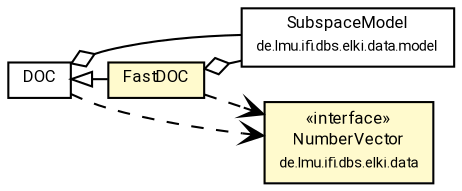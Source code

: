 #!/usr/local/bin/dot
#
# Class diagram 
# Generated by UMLGraph version R5_7_2-60-g0e99a6 (http://www.spinellis.gr/umlgraph/)
#

digraph G {
	graph [fontnames="svg"]
	edge [fontname="Roboto",fontsize=7,labelfontname="Roboto",labelfontsize=7,color="black"];
	node [fontname="Roboto",fontcolor="black",fontsize=8,shape=plaintext,margin=0,width=0,height=0];
	nodesep=0.15;
	ranksep=0.25;
	rankdir=LR;
	// de.lmu.ifi.dbs.elki.data.model.SubspaceModel
	c4281057 [label=<<table title="de.lmu.ifi.dbs.elki.data.model.SubspaceModel" border="0" cellborder="1" cellspacing="0" cellpadding="2" href="../../../data/model/SubspaceModel.html" target="_parent">
		<tr><td><table border="0" cellspacing="0" cellpadding="1">
		<tr><td align="center" balign="center"> <font face="Roboto">SubspaceModel</font> </td></tr>
		<tr><td align="center" balign="center"> <font face="Roboto" point-size="7.0">de.lmu.ifi.dbs.elki.data.model</font> </td></tr>
		</table></td></tr>
		</table>>, URL="../../../data/model/SubspaceModel.html"];
	// de.lmu.ifi.dbs.elki.algorithm.clustering.subspace.DOC<V extends de.lmu.ifi.dbs.elki.data.NumberVector>
	c4281383 [label=<<table title="de.lmu.ifi.dbs.elki.algorithm.clustering.subspace.DOC" border="0" cellborder="1" cellspacing="0" cellpadding="2" href="DOC.html" target="_parent">
		<tr><td><table border="0" cellspacing="0" cellpadding="1">
		<tr><td align="center" balign="center"> <font face="Roboto">DOC</font> </td></tr>
		</table></td></tr>
		</table>>, URL="DOC.html"];
	// de.lmu.ifi.dbs.elki.algorithm.clustering.subspace.FastDOC<V extends de.lmu.ifi.dbs.elki.data.NumberVector>
	c4281385 [label=<<table title="de.lmu.ifi.dbs.elki.algorithm.clustering.subspace.FastDOC" border="0" cellborder="1" cellspacing="0" cellpadding="2" bgcolor="lemonChiffon" href="FastDOC.html" target="_parent">
		<tr><td><table border="0" cellspacing="0" cellpadding="1">
		<tr><td align="center" balign="center"> <font face="Roboto">FastDOC</font> </td></tr>
		</table></td></tr>
		</table>>, URL="FastDOC.html"];
	// de.lmu.ifi.dbs.elki.data.NumberVector
	c4281638 [label=<<table title="de.lmu.ifi.dbs.elki.data.NumberVector" border="0" cellborder="1" cellspacing="0" cellpadding="2" bgcolor="LemonChiffon" href="../../../data/NumberVector.html" target="_parent">
		<tr><td><table border="0" cellspacing="0" cellpadding="1">
		<tr><td align="center" balign="center"> &#171;interface&#187; </td></tr>
		<tr><td align="center" balign="center"> <font face="Roboto">NumberVector</font> </td></tr>
		<tr><td align="center" balign="center"> <font face="Roboto" point-size="7.0">de.lmu.ifi.dbs.elki.data</font> </td></tr>
		</table></td></tr>
		</table>>, URL="../../../data/NumberVector.html"];
	// de.lmu.ifi.dbs.elki.algorithm.clustering.subspace.DOC<V extends de.lmu.ifi.dbs.elki.data.NumberVector> has de.lmu.ifi.dbs.elki.data.model.SubspaceModel
	c4281383 -> c4281057 [arrowhead=none,arrowtail=ediamond,dir=back,weight=4];
	// de.lmu.ifi.dbs.elki.algorithm.clustering.subspace.FastDOC<V extends de.lmu.ifi.dbs.elki.data.NumberVector> extends de.lmu.ifi.dbs.elki.algorithm.clustering.subspace.DOC<V extends de.lmu.ifi.dbs.elki.data.NumberVector>
	c4281383 -> c4281385 [arrowtail=empty,dir=back,weight=10];
	// de.lmu.ifi.dbs.elki.algorithm.clustering.subspace.FastDOC<V extends de.lmu.ifi.dbs.elki.data.NumberVector> has de.lmu.ifi.dbs.elki.data.model.SubspaceModel
	c4281385 -> c4281057 [arrowhead=none,arrowtail=ediamond,dir=back,weight=4];
	// de.lmu.ifi.dbs.elki.algorithm.clustering.subspace.DOC<V extends de.lmu.ifi.dbs.elki.data.NumberVector> depend de.lmu.ifi.dbs.elki.data.NumberVector
	c4281383 -> c4281638 [arrowhead=open,style=dashed,weight=0];
	// de.lmu.ifi.dbs.elki.algorithm.clustering.subspace.FastDOC<V extends de.lmu.ifi.dbs.elki.data.NumberVector> depend de.lmu.ifi.dbs.elki.data.NumberVector
	c4281385 -> c4281638 [arrowhead=open,style=dashed,weight=0];
}

